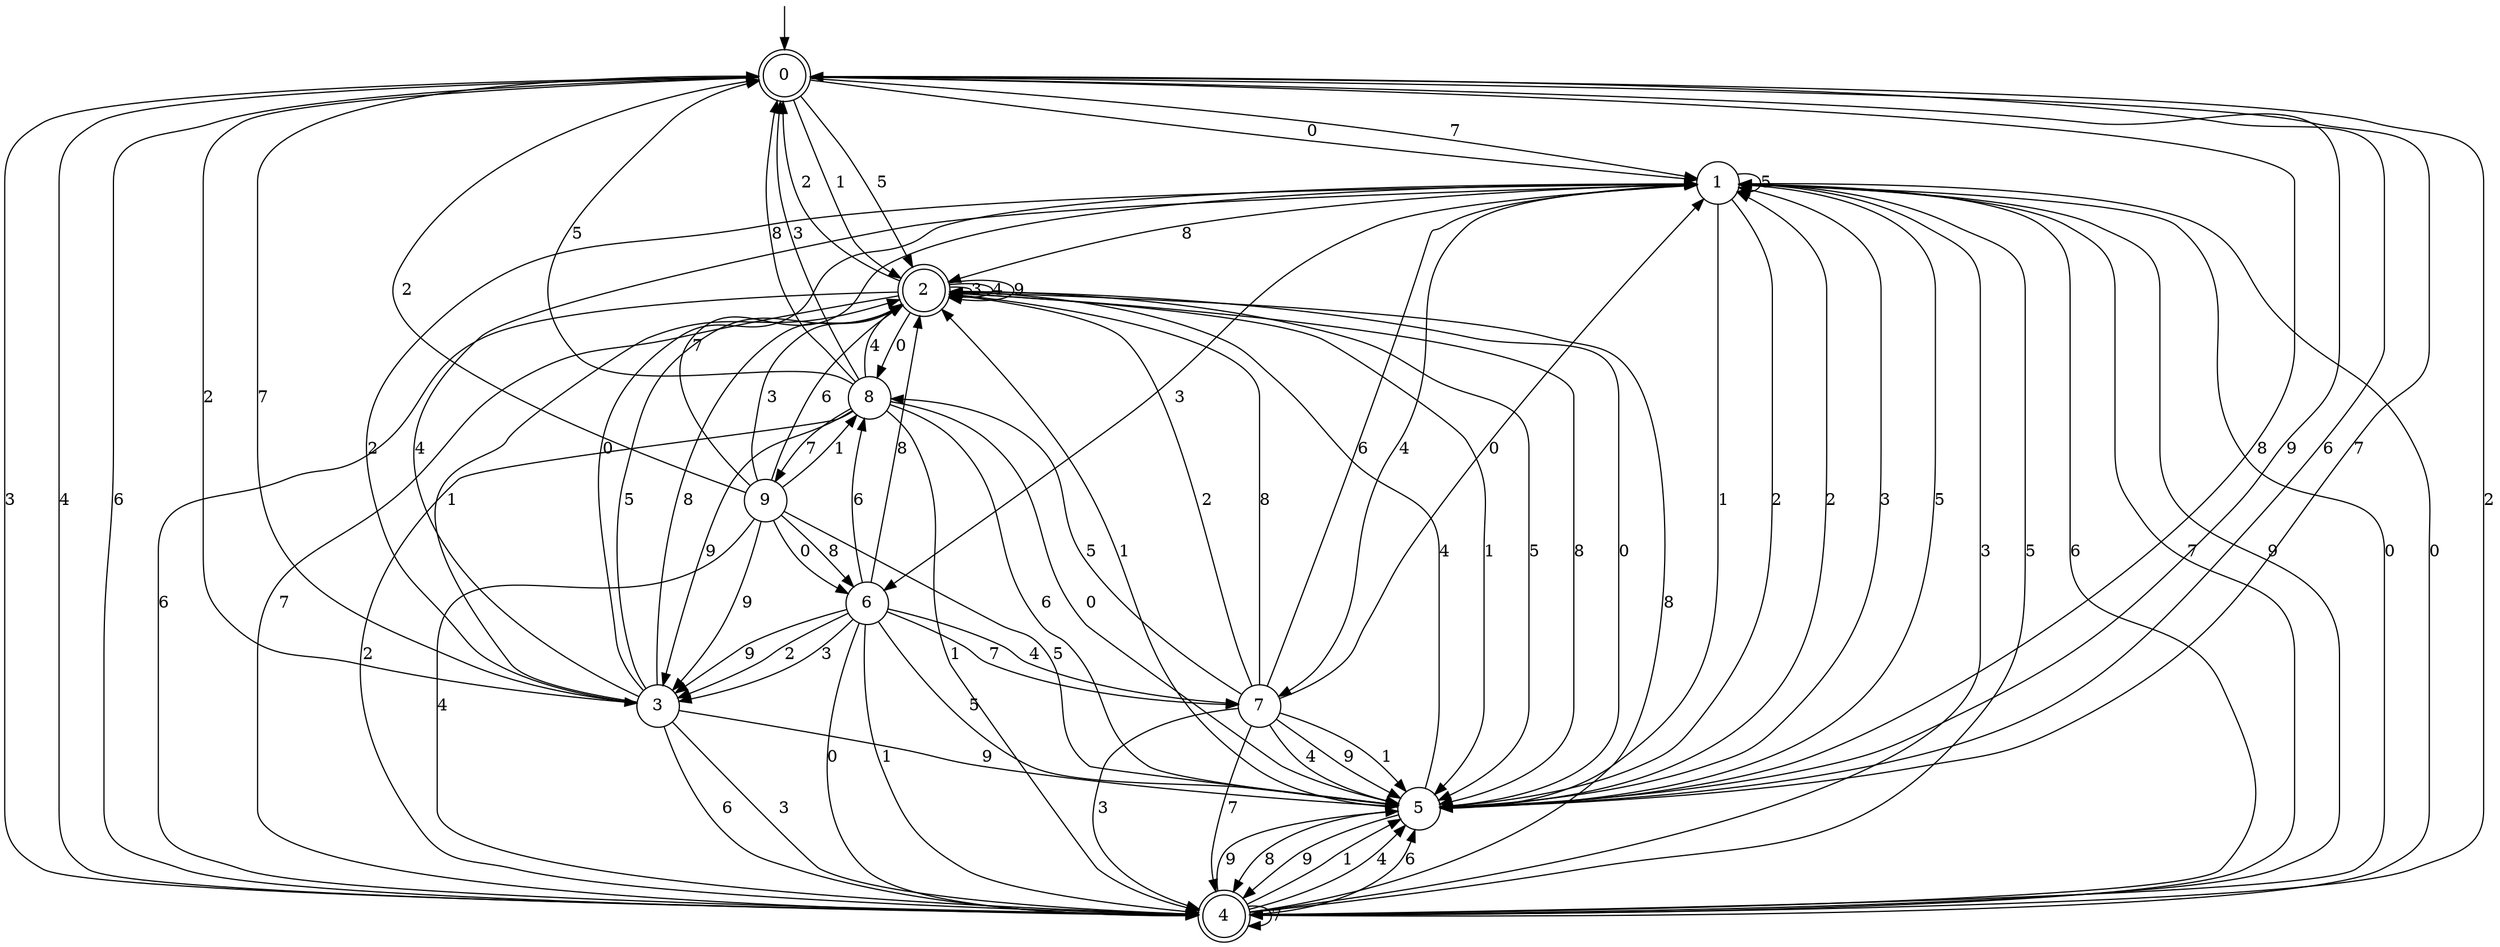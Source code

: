 digraph g {

	s0 [shape="doublecircle" label="0"];
	s1 [shape="circle" label="1"];
	s2 [shape="doublecircle" label="2"];
	s3 [shape="circle" label="3"];
	s4 [shape="doublecircle" label="4"];
	s5 [shape="circle" label="5"];
	s6 [shape="circle" label="6"];
	s7 [shape="circle" label="7"];
	s8 [shape="circle" label="8"];
	s9 [shape="circle" label="9"];
	s0 -> s1 [label="0"];
	s0 -> s2 [label="1"];
	s0 -> s3 [label="2"];
	s0 -> s4 [label="3"];
	s0 -> s4 [label="4"];
	s0 -> s2 [label="5"];
	s0 -> s4 [label="6"];
	s0 -> s1 [label="7"];
	s0 -> s5 [label="8"];
	s0 -> s5 [label="9"];
	s1 -> s4 [label="0"];
	s1 -> s5 [label="1"];
	s1 -> s5 [label="2"];
	s1 -> s6 [label="3"];
	s1 -> s7 [label="4"];
	s1 -> s1 [label="5"];
	s1 -> s4 [label="6"];
	s1 -> s4 [label="7"];
	s1 -> s2 [label="8"];
	s1 -> s4 [label="9"];
	s2 -> s8 [label="0"];
	s2 -> s5 [label="1"];
	s2 -> s0 [label="2"];
	s2 -> s2 [label="3"];
	s2 -> s2 [label="4"];
	s2 -> s5 [label="5"];
	s2 -> s4 [label="6"];
	s2 -> s4 [label="7"];
	s2 -> s5 [label="8"];
	s2 -> s2 [label="9"];
	s3 -> s1 [label="0"];
	s3 -> s2 [label="1"];
	s3 -> s1 [label="2"];
	s3 -> s4 [label="3"];
	s3 -> s1 [label="4"];
	s3 -> s2 [label="5"];
	s3 -> s4 [label="6"];
	s3 -> s0 [label="7"];
	s3 -> s2 [label="8"];
	s3 -> s5 [label="9"];
	s4 -> s1 [label="0"];
	s4 -> s5 [label="1"];
	s4 -> s0 [label="2"];
	s4 -> s1 [label="3"];
	s4 -> s5 [label="4"];
	s4 -> s1 [label="5"];
	s4 -> s5 [label="6"];
	s4 -> s4 [label="7"];
	s4 -> s2 [label="8"];
	s4 -> s5 [label="9"];
	s5 -> s2 [label="0"];
	s5 -> s2 [label="1"];
	s5 -> s1 [label="2"];
	s5 -> s1 [label="3"];
	s5 -> s2 [label="4"];
	s5 -> s1 [label="5"];
	s5 -> s0 [label="6"];
	s5 -> s0 [label="7"];
	s5 -> s4 [label="8"];
	s5 -> s4 [label="9"];
	s6 -> s4 [label="0"];
	s6 -> s4 [label="1"];
	s6 -> s3 [label="2"];
	s6 -> s3 [label="3"];
	s6 -> s7 [label="4"];
	s6 -> s5 [label="5"];
	s6 -> s8 [label="6"];
	s6 -> s7 [label="7"];
	s6 -> s2 [label="8"];
	s6 -> s3 [label="9"];
	s7 -> s1 [label="0"];
	s7 -> s5 [label="1"];
	s7 -> s2 [label="2"];
	s7 -> s4 [label="3"];
	s7 -> s5 [label="4"];
	s7 -> s8 [label="5"];
	s7 -> s1 [label="6"];
	s7 -> s4 [label="7"];
	s7 -> s2 [label="8"];
	s7 -> s5 [label="9"];
	s8 -> s5 [label="0"];
	s8 -> s4 [label="1"];
	s8 -> s4 [label="2"];
	s8 -> s0 [label="3"];
	s8 -> s2 [label="4"];
	s8 -> s0 [label="5"];
	s8 -> s5 [label="6"];
	s8 -> s9 [label="7"];
	s8 -> s0 [label="8"];
	s8 -> s3 [label="9"];
	s9 -> s6 [label="0"];
	s9 -> s8 [label="1"];
	s9 -> s0 [label="2"];
	s9 -> s2 [label="3"];
	s9 -> s4 [label="4"];
	s9 -> s5 [label="5"];
	s9 -> s2 [label="6"];
	s9 -> s1 [label="7"];
	s9 -> s6 [label="8"];
	s9 -> s3 [label="9"];

__start0 [label="" shape="none" width="0" height="0"];
__start0 -> s0;

}
